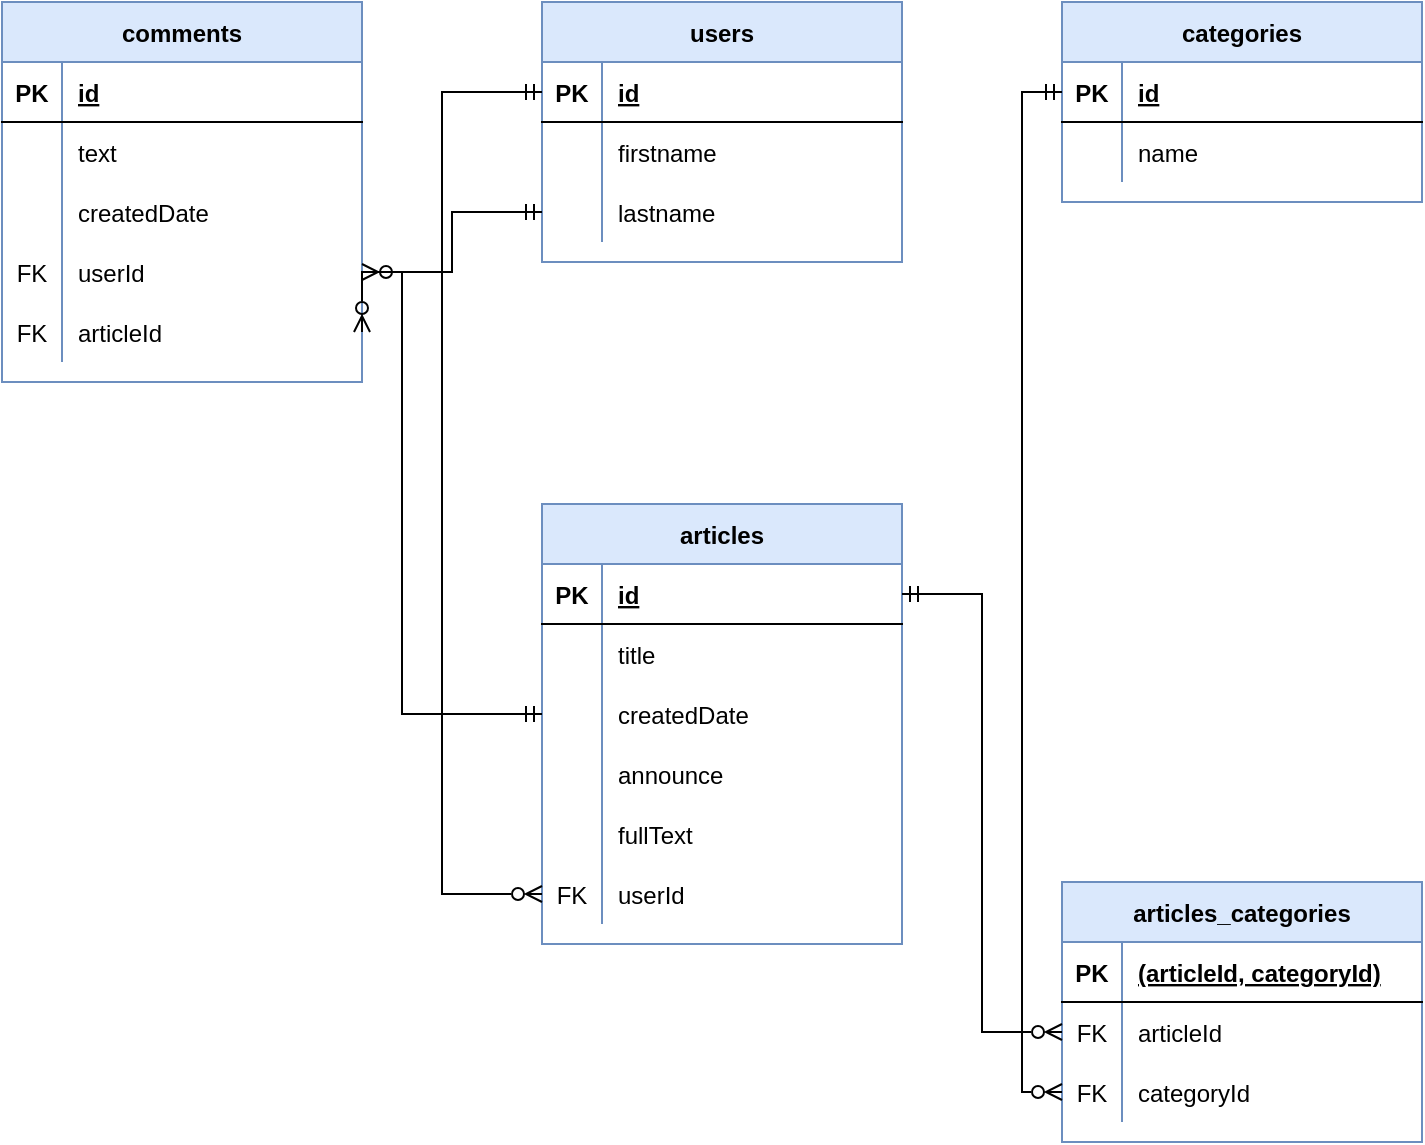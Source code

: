 <mxfile version="20.2.7" type="device"><diagram id="9Gw403v3WKBIsnPbKv-H" name="Page-1"><mxGraphModel dx="1230" dy="808" grid="1" gridSize="10" guides="1" tooltips="1" connect="1" arrows="1" fold="1" page="1" pageScale="1" pageWidth="850" pageHeight="1100" math="0" shadow="0"><root><mxCell id="0"/><mxCell id="1" parent="0"/><mxCell id="39KRRqNP2qg3R_c3mt1J-40" value="articles" style="shape=table;startSize=30;container=1;collapsible=1;childLayout=tableLayout;fixedRows=1;rowLines=0;fontStyle=1;align=center;resizeLast=1;fillColor=#dae8fc;strokeColor=#6c8ebf;" vertex="1" parent="1"><mxGeometry x="360" y="511" width="180" height="220" as="geometry"><mxRectangle x="330" y="490" width="80" height="30" as="alternateBounds"/></mxGeometry></mxCell><mxCell id="39KRRqNP2qg3R_c3mt1J-41" value="" style="shape=tableRow;horizontal=0;startSize=0;swimlaneHead=0;swimlaneBody=0;fillColor=none;collapsible=0;dropTarget=0;points=[[0,0.5],[1,0.5]];portConstraint=eastwest;top=0;left=0;right=0;bottom=1;" vertex="1" parent="39KRRqNP2qg3R_c3mt1J-40"><mxGeometry y="30" width="180" height="30" as="geometry"/></mxCell><mxCell id="39KRRqNP2qg3R_c3mt1J-42" value="PK" style="shape=partialRectangle;connectable=0;fillColor=none;top=0;left=0;bottom=0;right=0;fontStyle=1;overflow=hidden;" vertex="1" parent="39KRRqNP2qg3R_c3mt1J-41"><mxGeometry width="30" height="30" as="geometry"><mxRectangle width="30" height="30" as="alternateBounds"/></mxGeometry></mxCell><mxCell id="39KRRqNP2qg3R_c3mt1J-43" value="id" style="shape=partialRectangle;connectable=0;fillColor=none;top=0;left=0;bottom=0;right=0;align=left;spacingLeft=6;fontStyle=5;overflow=hidden;" vertex="1" parent="39KRRqNP2qg3R_c3mt1J-41"><mxGeometry x="30" width="150" height="30" as="geometry"><mxRectangle width="150" height="30" as="alternateBounds"/></mxGeometry></mxCell><mxCell id="39KRRqNP2qg3R_c3mt1J-44" value="" style="shape=tableRow;horizontal=0;startSize=0;swimlaneHead=0;swimlaneBody=0;fillColor=none;collapsible=0;dropTarget=0;points=[[0,0.5],[1,0.5]];portConstraint=eastwest;top=0;left=0;right=0;bottom=0;" vertex="1" parent="39KRRqNP2qg3R_c3mt1J-40"><mxGeometry y="60" width="180" height="30" as="geometry"/></mxCell><mxCell id="39KRRqNP2qg3R_c3mt1J-45" value="" style="shape=partialRectangle;connectable=0;fillColor=none;top=0;left=0;bottom=0;right=0;editable=1;overflow=hidden;" vertex="1" parent="39KRRqNP2qg3R_c3mt1J-44"><mxGeometry width="30" height="30" as="geometry"><mxRectangle width="30" height="30" as="alternateBounds"/></mxGeometry></mxCell><mxCell id="39KRRqNP2qg3R_c3mt1J-46" value="title" style="shape=partialRectangle;connectable=0;fillColor=none;top=0;left=0;bottom=0;right=0;align=left;spacingLeft=6;overflow=hidden;" vertex="1" parent="39KRRqNP2qg3R_c3mt1J-44"><mxGeometry x="30" width="150" height="30" as="geometry"><mxRectangle width="150" height="30" as="alternateBounds"/></mxGeometry></mxCell><mxCell id="39KRRqNP2qg3R_c3mt1J-47" value="" style="shape=tableRow;horizontal=0;startSize=0;swimlaneHead=0;swimlaneBody=0;fillColor=none;collapsible=0;dropTarget=0;points=[[0,0.5],[1,0.5]];portConstraint=eastwest;top=0;left=0;right=0;bottom=0;" vertex="1" parent="39KRRqNP2qg3R_c3mt1J-40"><mxGeometry y="90" width="180" height="30" as="geometry"/></mxCell><mxCell id="39KRRqNP2qg3R_c3mt1J-48" value="" style="shape=partialRectangle;connectable=0;fillColor=none;top=0;left=0;bottom=0;right=0;editable=1;overflow=hidden;" vertex="1" parent="39KRRqNP2qg3R_c3mt1J-47"><mxGeometry width="30" height="30" as="geometry"><mxRectangle width="30" height="30" as="alternateBounds"/></mxGeometry></mxCell><mxCell id="39KRRqNP2qg3R_c3mt1J-49" value="createdDate" style="shape=partialRectangle;connectable=0;fillColor=none;top=0;left=0;bottom=0;right=0;align=left;spacingLeft=6;overflow=hidden;" vertex="1" parent="39KRRqNP2qg3R_c3mt1J-47"><mxGeometry x="30" width="150" height="30" as="geometry"><mxRectangle width="150" height="30" as="alternateBounds"/></mxGeometry></mxCell><mxCell id="39KRRqNP2qg3R_c3mt1J-50" value="" style="shape=tableRow;horizontal=0;startSize=0;swimlaneHead=0;swimlaneBody=0;fillColor=none;collapsible=0;dropTarget=0;points=[[0,0.5],[1,0.5]];portConstraint=eastwest;top=0;left=0;right=0;bottom=0;" vertex="1" parent="39KRRqNP2qg3R_c3mt1J-40"><mxGeometry y="120" width="180" height="30" as="geometry"/></mxCell><mxCell id="39KRRqNP2qg3R_c3mt1J-51" value="" style="shape=partialRectangle;connectable=0;fillColor=none;top=0;left=0;bottom=0;right=0;editable=1;overflow=hidden;" vertex="1" parent="39KRRqNP2qg3R_c3mt1J-50"><mxGeometry width="30" height="30" as="geometry"><mxRectangle width="30" height="30" as="alternateBounds"/></mxGeometry></mxCell><mxCell id="39KRRqNP2qg3R_c3mt1J-52" value="announce    " style="shape=partialRectangle;connectable=0;fillColor=none;top=0;left=0;bottom=0;right=0;align=left;spacingLeft=6;overflow=hidden;" vertex="1" parent="39KRRqNP2qg3R_c3mt1J-50"><mxGeometry x="30" width="150" height="30" as="geometry"><mxRectangle width="150" height="30" as="alternateBounds"/></mxGeometry></mxCell><mxCell id="39KRRqNP2qg3R_c3mt1J-130" value="" style="shape=tableRow;horizontal=0;startSize=0;swimlaneHead=0;swimlaneBody=0;fillColor=none;collapsible=0;dropTarget=0;points=[[0,0.5],[1,0.5]];portConstraint=eastwest;top=0;left=0;right=0;bottom=0;" vertex="1" parent="39KRRqNP2qg3R_c3mt1J-40"><mxGeometry y="150" width="180" height="30" as="geometry"/></mxCell><mxCell id="39KRRqNP2qg3R_c3mt1J-131" value="" style="shape=partialRectangle;connectable=0;fillColor=none;top=0;left=0;bottom=0;right=0;editable=1;overflow=hidden;" vertex="1" parent="39KRRqNP2qg3R_c3mt1J-130"><mxGeometry width="30" height="30" as="geometry"><mxRectangle width="30" height="30" as="alternateBounds"/></mxGeometry></mxCell><mxCell id="39KRRqNP2qg3R_c3mt1J-132" value="fullText" style="shape=partialRectangle;connectable=0;fillColor=none;top=0;left=0;bottom=0;right=0;align=left;spacingLeft=6;overflow=hidden;" vertex="1" parent="39KRRqNP2qg3R_c3mt1J-130"><mxGeometry x="30" width="150" height="30" as="geometry"><mxRectangle width="150" height="30" as="alternateBounds"/></mxGeometry></mxCell><mxCell id="39KRRqNP2qg3R_c3mt1J-177" value="" style="shape=tableRow;horizontal=0;startSize=0;swimlaneHead=0;swimlaneBody=0;fillColor=none;collapsible=0;dropTarget=0;points=[[0,0.5],[1,0.5]];portConstraint=eastwest;top=0;left=0;right=0;bottom=0;" vertex="1" parent="39KRRqNP2qg3R_c3mt1J-40"><mxGeometry y="180" width="180" height="30" as="geometry"/></mxCell><mxCell id="39KRRqNP2qg3R_c3mt1J-178" value="FK" style="shape=partialRectangle;connectable=0;fillColor=none;top=0;left=0;bottom=0;right=0;editable=1;overflow=hidden;" vertex="1" parent="39KRRqNP2qg3R_c3mt1J-177"><mxGeometry width="30" height="30" as="geometry"><mxRectangle width="30" height="30" as="alternateBounds"/></mxGeometry></mxCell><mxCell id="39KRRqNP2qg3R_c3mt1J-179" value="userId" style="shape=partialRectangle;connectable=0;fillColor=none;top=0;left=0;bottom=0;right=0;align=left;spacingLeft=6;overflow=hidden;" vertex="1" parent="39KRRqNP2qg3R_c3mt1J-177"><mxGeometry x="30" width="150" height="30" as="geometry"><mxRectangle width="150" height="30" as="alternateBounds"/></mxGeometry></mxCell><mxCell id="39KRRqNP2qg3R_c3mt1J-53" value="comments" style="shape=table;startSize=30;container=1;collapsible=1;childLayout=tableLayout;fixedRows=1;rowLines=0;fontStyle=1;align=center;resizeLast=1;fillColor=#dae8fc;strokeColor=#6c8ebf;" vertex="1" parent="1"><mxGeometry x="90" y="260" width="180" height="190" as="geometry"><mxRectangle x="330" y="490" width="80" height="30" as="alternateBounds"/></mxGeometry></mxCell><mxCell id="39KRRqNP2qg3R_c3mt1J-54" value="" style="shape=tableRow;horizontal=0;startSize=0;swimlaneHead=0;swimlaneBody=0;fillColor=none;collapsible=0;dropTarget=0;points=[[0,0.5],[1,0.5]];portConstraint=eastwest;top=0;left=0;right=0;bottom=1;" vertex="1" parent="39KRRqNP2qg3R_c3mt1J-53"><mxGeometry y="30" width="180" height="30" as="geometry"/></mxCell><mxCell id="39KRRqNP2qg3R_c3mt1J-55" value="PK" style="shape=partialRectangle;connectable=0;fillColor=none;top=0;left=0;bottom=0;right=0;fontStyle=1;overflow=hidden;" vertex="1" parent="39KRRqNP2qg3R_c3mt1J-54"><mxGeometry width="30" height="30" as="geometry"><mxRectangle width="30" height="30" as="alternateBounds"/></mxGeometry></mxCell><mxCell id="39KRRqNP2qg3R_c3mt1J-56" value="id" style="shape=partialRectangle;connectable=0;fillColor=none;top=0;left=0;bottom=0;right=0;align=left;spacingLeft=6;fontStyle=5;overflow=hidden;" vertex="1" parent="39KRRqNP2qg3R_c3mt1J-54"><mxGeometry x="30" width="150" height="30" as="geometry"><mxRectangle width="150" height="30" as="alternateBounds"/></mxGeometry></mxCell><mxCell id="39KRRqNP2qg3R_c3mt1J-57" value="" style="shape=tableRow;horizontal=0;startSize=0;swimlaneHead=0;swimlaneBody=0;fillColor=none;collapsible=0;dropTarget=0;points=[[0,0.5],[1,0.5]];portConstraint=eastwest;top=0;left=0;right=0;bottom=0;" vertex="1" parent="39KRRqNP2qg3R_c3mt1J-53"><mxGeometry y="60" width="180" height="30" as="geometry"/></mxCell><mxCell id="39KRRqNP2qg3R_c3mt1J-58" value="" style="shape=partialRectangle;connectable=0;fillColor=none;top=0;left=0;bottom=0;right=0;editable=1;overflow=hidden;" vertex="1" parent="39KRRqNP2qg3R_c3mt1J-57"><mxGeometry width="30" height="30" as="geometry"><mxRectangle width="30" height="30" as="alternateBounds"/></mxGeometry></mxCell><mxCell id="39KRRqNP2qg3R_c3mt1J-59" value="text" style="shape=partialRectangle;connectable=0;fillColor=none;top=0;left=0;bottom=0;right=0;align=left;spacingLeft=6;overflow=hidden;" vertex="1" parent="39KRRqNP2qg3R_c3mt1J-57"><mxGeometry x="30" width="150" height="30" as="geometry"><mxRectangle width="150" height="30" as="alternateBounds"/></mxGeometry></mxCell><mxCell id="39KRRqNP2qg3R_c3mt1J-194" value="" style="shape=tableRow;horizontal=0;startSize=0;swimlaneHead=0;swimlaneBody=0;fillColor=none;collapsible=0;dropTarget=0;points=[[0,0.5],[1,0.5]];portConstraint=eastwest;top=0;left=0;right=0;bottom=0;" vertex="1" parent="39KRRqNP2qg3R_c3mt1J-53"><mxGeometry y="90" width="180" height="30" as="geometry"/></mxCell><mxCell id="39KRRqNP2qg3R_c3mt1J-195" value="" style="shape=partialRectangle;connectable=0;fillColor=none;top=0;left=0;bottom=0;right=0;editable=1;overflow=hidden;" vertex="1" parent="39KRRqNP2qg3R_c3mt1J-194"><mxGeometry width="30" height="30" as="geometry"><mxRectangle width="30" height="30" as="alternateBounds"/></mxGeometry></mxCell><mxCell id="39KRRqNP2qg3R_c3mt1J-196" value="createdDate" style="shape=partialRectangle;connectable=0;fillColor=none;top=0;left=0;bottom=0;right=0;align=left;spacingLeft=6;overflow=hidden;" vertex="1" parent="39KRRqNP2qg3R_c3mt1J-194"><mxGeometry x="30" width="150" height="30" as="geometry"><mxRectangle width="150" height="30" as="alternateBounds"/></mxGeometry></mxCell><mxCell id="39KRRqNP2qg3R_c3mt1J-185" value="" style="shape=tableRow;horizontal=0;startSize=0;swimlaneHead=0;swimlaneBody=0;fillColor=none;collapsible=0;dropTarget=0;points=[[0,0.5],[1,0.5]];portConstraint=eastwest;top=0;left=0;right=0;bottom=0;" vertex="1" parent="39KRRqNP2qg3R_c3mt1J-53"><mxGeometry y="120" width="180" height="30" as="geometry"/></mxCell><mxCell id="39KRRqNP2qg3R_c3mt1J-186" value="FK" style="shape=partialRectangle;connectable=0;fillColor=none;top=0;left=0;bottom=0;right=0;editable=1;overflow=hidden;" vertex="1" parent="39KRRqNP2qg3R_c3mt1J-185"><mxGeometry width="30" height="30" as="geometry"><mxRectangle width="30" height="30" as="alternateBounds"/></mxGeometry></mxCell><mxCell id="39KRRqNP2qg3R_c3mt1J-187" value="userId" style="shape=partialRectangle;connectable=0;fillColor=none;top=0;left=0;bottom=0;right=0;align=left;spacingLeft=6;overflow=hidden;" vertex="1" parent="39KRRqNP2qg3R_c3mt1J-185"><mxGeometry x="30" width="150" height="30" as="geometry"><mxRectangle width="150" height="30" as="alternateBounds"/></mxGeometry></mxCell><mxCell id="39KRRqNP2qg3R_c3mt1J-190" value="" style="shape=tableRow;horizontal=0;startSize=0;swimlaneHead=0;swimlaneBody=0;fillColor=none;collapsible=0;dropTarget=0;points=[[0,0.5],[1,0.5]];portConstraint=eastwest;top=0;left=0;right=0;bottom=0;" vertex="1" parent="39KRRqNP2qg3R_c3mt1J-53"><mxGeometry y="150" width="180" height="30" as="geometry"/></mxCell><mxCell id="39KRRqNP2qg3R_c3mt1J-191" value="FK" style="shape=partialRectangle;connectable=0;fillColor=none;top=0;left=0;bottom=0;right=0;editable=1;overflow=hidden;" vertex="1" parent="39KRRqNP2qg3R_c3mt1J-190"><mxGeometry width="30" height="30" as="geometry"><mxRectangle width="30" height="30" as="alternateBounds"/></mxGeometry></mxCell><mxCell id="39KRRqNP2qg3R_c3mt1J-192" value="articleId" style="shape=partialRectangle;connectable=0;fillColor=none;top=0;left=0;bottom=0;right=0;align=left;spacingLeft=6;overflow=hidden;" vertex="1" parent="39KRRqNP2qg3R_c3mt1J-190"><mxGeometry x="30" width="150" height="30" as="geometry"><mxRectangle width="150" height="30" as="alternateBounds"/></mxGeometry></mxCell><mxCell id="39KRRqNP2qg3R_c3mt1J-66" value="users" style="shape=table;startSize=30;container=1;collapsible=1;childLayout=tableLayout;fixedRows=1;rowLines=0;fontStyle=1;align=center;resizeLast=1;fillColor=#dae8fc;strokeColor=#6c8ebf;" vertex="1" parent="1"><mxGeometry x="360" y="260" width="180" height="130" as="geometry"><mxRectangle x="330" y="490" width="80" height="30" as="alternateBounds"/></mxGeometry></mxCell><mxCell id="39KRRqNP2qg3R_c3mt1J-67" value="" style="shape=tableRow;horizontal=0;startSize=0;swimlaneHead=0;swimlaneBody=0;fillColor=none;collapsible=0;dropTarget=0;points=[[0,0.5],[1,0.5]];portConstraint=eastwest;top=0;left=0;right=0;bottom=1;" vertex="1" parent="39KRRqNP2qg3R_c3mt1J-66"><mxGeometry y="30" width="180" height="30" as="geometry"/></mxCell><mxCell id="39KRRqNP2qg3R_c3mt1J-68" value="PK" style="shape=partialRectangle;connectable=0;fillColor=none;top=0;left=0;bottom=0;right=0;fontStyle=1;overflow=hidden;" vertex="1" parent="39KRRqNP2qg3R_c3mt1J-67"><mxGeometry width="30" height="30" as="geometry"><mxRectangle width="30" height="30" as="alternateBounds"/></mxGeometry></mxCell><mxCell id="39KRRqNP2qg3R_c3mt1J-69" value="id" style="shape=partialRectangle;connectable=0;fillColor=none;top=0;left=0;bottom=0;right=0;align=left;spacingLeft=6;fontStyle=5;overflow=hidden;" vertex="1" parent="39KRRqNP2qg3R_c3mt1J-67"><mxGeometry x="30" width="150" height="30" as="geometry"><mxRectangle width="150" height="30" as="alternateBounds"/></mxGeometry></mxCell><mxCell id="39KRRqNP2qg3R_c3mt1J-70" value="" style="shape=tableRow;horizontal=0;startSize=0;swimlaneHead=0;swimlaneBody=0;fillColor=none;collapsible=0;dropTarget=0;points=[[0,0.5],[1,0.5]];portConstraint=eastwest;top=0;left=0;right=0;bottom=0;" vertex="1" parent="39KRRqNP2qg3R_c3mt1J-66"><mxGeometry y="60" width="180" height="30" as="geometry"/></mxCell><mxCell id="39KRRqNP2qg3R_c3mt1J-71" value="" style="shape=partialRectangle;connectable=0;fillColor=none;top=0;left=0;bottom=0;right=0;editable=1;overflow=hidden;" vertex="1" parent="39KRRqNP2qg3R_c3mt1J-70"><mxGeometry width="30" height="30" as="geometry"><mxRectangle width="30" height="30" as="alternateBounds"/></mxGeometry></mxCell><mxCell id="39KRRqNP2qg3R_c3mt1J-72" value="firstname" style="shape=partialRectangle;connectable=0;fillColor=none;top=0;left=0;bottom=0;right=0;align=left;spacingLeft=6;overflow=hidden;" vertex="1" parent="39KRRqNP2qg3R_c3mt1J-70"><mxGeometry x="30" width="150" height="30" as="geometry"><mxRectangle width="150" height="30" as="alternateBounds"/></mxGeometry></mxCell><mxCell id="39KRRqNP2qg3R_c3mt1J-73" value="" style="shape=tableRow;horizontal=0;startSize=0;swimlaneHead=0;swimlaneBody=0;fillColor=none;collapsible=0;dropTarget=0;points=[[0,0.5],[1,0.5]];portConstraint=eastwest;top=0;left=0;right=0;bottom=0;" vertex="1" parent="39KRRqNP2qg3R_c3mt1J-66"><mxGeometry y="90" width="180" height="30" as="geometry"/></mxCell><mxCell id="39KRRqNP2qg3R_c3mt1J-74" value="" style="shape=partialRectangle;connectable=0;fillColor=none;top=0;left=0;bottom=0;right=0;editable=1;overflow=hidden;" vertex="1" parent="39KRRqNP2qg3R_c3mt1J-73"><mxGeometry width="30" height="30" as="geometry"><mxRectangle width="30" height="30" as="alternateBounds"/></mxGeometry></mxCell><mxCell id="39KRRqNP2qg3R_c3mt1J-75" value="lastname" style="shape=partialRectangle;connectable=0;fillColor=none;top=0;left=0;bottom=0;right=0;align=left;spacingLeft=6;overflow=hidden;" vertex="1" parent="39KRRqNP2qg3R_c3mt1J-73"><mxGeometry x="30" width="150" height="30" as="geometry"><mxRectangle width="150" height="30" as="alternateBounds"/></mxGeometry></mxCell><mxCell id="39KRRqNP2qg3R_c3mt1J-79" value="categories" style="shape=table;startSize=30;container=1;collapsible=1;childLayout=tableLayout;fixedRows=1;rowLines=0;fontStyle=1;align=center;resizeLast=1;fillColor=#dae8fc;strokeColor=#6c8ebf;" vertex="1" parent="1"><mxGeometry x="620" y="260" width="180" height="100" as="geometry"><mxRectangle x="330" y="490" width="80" height="30" as="alternateBounds"/></mxGeometry></mxCell><mxCell id="39KRRqNP2qg3R_c3mt1J-80" value="" style="shape=tableRow;horizontal=0;startSize=0;swimlaneHead=0;swimlaneBody=0;fillColor=none;collapsible=0;dropTarget=0;points=[[0,0.5],[1,0.5]];portConstraint=eastwest;top=0;left=0;right=0;bottom=1;" vertex="1" parent="39KRRqNP2qg3R_c3mt1J-79"><mxGeometry y="30" width="180" height="30" as="geometry"/></mxCell><mxCell id="39KRRqNP2qg3R_c3mt1J-81" value="PK" style="shape=partialRectangle;connectable=0;fillColor=none;top=0;left=0;bottom=0;right=0;fontStyle=1;overflow=hidden;" vertex="1" parent="39KRRqNP2qg3R_c3mt1J-80"><mxGeometry width="30" height="30" as="geometry"><mxRectangle width="30" height="30" as="alternateBounds"/></mxGeometry></mxCell><mxCell id="39KRRqNP2qg3R_c3mt1J-82" value="id" style="shape=partialRectangle;connectable=0;fillColor=none;top=0;left=0;bottom=0;right=0;align=left;spacingLeft=6;fontStyle=5;overflow=hidden;" vertex="1" parent="39KRRqNP2qg3R_c3mt1J-80"><mxGeometry x="30" width="150" height="30" as="geometry"><mxRectangle width="150" height="30" as="alternateBounds"/></mxGeometry></mxCell><mxCell id="39KRRqNP2qg3R_c3mt1J-83" value="" style="shape=tableRow;horizontal=0;startSize=0;swimlaneHead=0;swimlaneBody=0;fillColor=none;collapsible=0;dropTarget=0;points=[[0,0.5],[1,0.5]];portConstraint=eastwest;top=0;left=0;right=0;bottom=0;" vertex="1" parent="39KRRqNP2qg3R_c3mt1J-79"><mxGeometry y="60" width="180" height="30" as="geometry"/></mxCell><mxCell id="39KRRqNP2qg3R_c3mt1J-84" value="" style="shape=partialRectangle;connectable=0;fillColor=none;top=0;left=0;bottom=0;right=0;editable=1;overflow=hidden;" vertex="1" parent="39KRRqNP2qg3R_c3mt1J-83"><mxGeometry width="30" height="30" as="geometry"><mxRectangle width="30" height="30" as="alternateBounds"/></mxGeometry></mxCell><mxCell id="39KRRqNP2qg3R_c3mt1J-85" value="name" style="shape=partialRectangle;connectable=0;fillColor=none;top=0;left=0;bottom=0;right=0;align=left;spacingLeft=6;overflow=hidden;" vertex="1" parent="39KRRqNP2qg3R_c3mt1J-83"><mxGeometry x="30" width="150" height="30" as="geometry"><mxRectangle width="150" height="30" as="alternateBounds"/></mxGeometry></mxCell><mxCell id="39KRRqNP2qg3R_c3mt1J-106" value="articles_categories" style="shape=table;startSize=30;container=1;collapsible=1;childLayout=tableLayout;fixedRows=1;rowLines=0;fontStyle=1;align=center;resizeLast=1;fillColor=#dae8fc;strokeColor=#6c8ebf;" vertex="1" parent="1"><mxGeometry x="620" y="700" width="180" height="130" as="geometry"><mxRectangle x="330" y="490" width="80" height="30" as="alternateBounds"/></mxGeometry></mxCell><mxCell id="39KRRqNP2qg3R_c3mt1J-107" value="" style="shape=tableRow;horizontal=0;startSize=0;swimlaneHead=0;swimlaneBody=0;fillColor=none;collapsible=0;dropTarget=0;points=[[0,0.5],[1,0.5]];portConstraint=eastwest;top=0;left=0;right=0;bottom=1;" vertex="1" parent="39KRRqNP2qg3R_c3mt1J-106"><mxGeometry y="30" width="180" height="30" as="geometry"/></mxCell><mxCell id="39KRRqNP2qg3R_c3mt1J-108" value="PK" style="shape=partialRectangle;connectable=0;fillColor=none;top=0;left=0;bottom=0;right=0;fontStyle=1;overflow=hidden;" vertex="1" parent="39KRRqNP2qg3R_c3mt1J-107"><mxGeometry width="30" height="30" as="geometry"><mxRectangle width="30" height="30" as="alternateBounds"/></mxGeometry></mxCell><mxCell id="39KRRqNP2qg3R_c3mt1J-109" value="(articleId, categoryId)" style="shape=partialRectangle;connectable=0;fillColor=none;top=0;left=0;bottom=0;right=0;align=left;spacingLeft=6;fontStyle=5;overflow=hidden;" vertex="1" parent="39KRRqNP2qg3R_c3mt1J-107"><mxGeometry x="30" width="150" height="30" as="geometry"><mxRectangle width="150" height="30" as="alternateBounds"/></mxGeometry></mxCell><mxCell id="39KRRqNP2qg3R_c3mt1J-110" value="" style="shape=tableRow;horizontal=0;startSize=0;swimlaneHead=0;swimlaneBody=0;fillColor=none;collapsible=0;dropTarget=0;points=[[0,0.5],[1,0.5]];portConstraint=eastwest;top=0;left=0;right=0;bottom=0;" vertex="1" parent="39KRRqNP2qg3R_c3mt1J-106"><mxGeometry y="60" width="180" height="30" as="geometry"/></mxCell><mxCell id="39KRRqNP2qg3R_c3mt1J-111" value="FK" style="shape=partialRectangle;connectable=0;fillColor=none;top=0;left=0;bottom=0;right=0;editable=1;overflow=hidden;" vertex="1" parent="39KRRqNP2qg3R_c3mt1J-110"><mxGeometry width="30" height="30" as="geometry"><mxRectangle width="30" height="30" as="alternateBounds"/></mxGeometry></mxCell><mxCell id="39KRRqNP2qg3R_c3mt1J-112" value="articleId" style="shape=partialRectangle;connectable=0;fillColor=none;top=0;left=0;bottom=0;right=0;align=left;spacingLeft=6;overflow=hidden;" vertex="1" parent="39KRRqNP2qg3R_c3mt1J-110"><mxGeometry x="30" width="150" height="30" as="geometry"><mxRectangle width="150" height="30" as="alternateBounds"/></mxGeometry></mxCell><mxCell id="39KRRqNP2qg3R_c3mt1J-113" value="" style="shape=tableRow;horizontal=0;startSize=0;swimlaneHead=0;swimlaneBody=0;fillColor=none;collapsible=0;dropTarget=0;points=[[0,0.5],[1,0.5]];portConstraint=eastwest;top=0;left=0;right=0;bottom=0;" vertex="1" parent="39KRRqNP2qg3R_c3mt1J-106"><mxGeometry y="90" width="180" height="30" as="geometry"/></mxCell><mxCell id="39KRRqNP2qg3R_c3mt1J-114" value="FK" style="shape=partialRectangle;connectable=0;fillColor=none;top=0;left=0;bottom=0;right=0;editable=1;overflow=hidden;" vertex="1" parent="39KRRqNP2qg3R_c3mt1J-113"><mxGeometry width="30" height="30" as="geometry"><mxRectangle width="30" height="30" as="alternateBounds"/></mxGeometry></mxCell><mxCell id="39KRRqNP2qg3R_c3mt1J-115" value="categoryId" style="shape=partialRectangle;connectable=0;fillColor=none;top=0;left=0;bottom=0;right=0;align=left;spacingLeft=6;overflow=hidden;" vertex="1" parent="39KRRqNP2qg3R_c3mt1J-113"><mxGeometry x="30" width="150" height="30" as="geometry"><mxRectangle width="150" height="30" as="alternateBounds"/></mxGeometry></mxCell><mxCell id="39KRRqNP2qg3R_c3mt1J-155" style="edgeStyle=orthogonalEdgeStyle;rounded=0;orthogonalLoop=1;jettySize=auto;html=1;exitX=0;exitY=0.5;exitDx=0;exitDy=0;entryX=1;entryY=0.5;entryDx=0;entryDy=0;endArrow=ERmandOne;endFill=0;strokeColor=default;startArrow=ERzeroToMany;startFill=0;" edge="1" parent="1" source="39KRRqNP2qg3R_c3mt1J-110" target="39KRRqNP2qg3R_c3mt1J-41"><mxGeometry relative="1" as="geometry"/></mxCell><mxCell id="39KRRqNP2qg3R_c3mt1J-160" style="edgeStyle=orthogonalEdgeStyle;rounded=0;orthogonalLoop=1;jettySize=auto;html=1;exitX=0;exitY=0.5;exitDx=0;exitDy=0;startArrow=ERzeroToMany;startFill=0;endArrow=ERmandOne;endFill=0;strokeColor=default;entryX=0;entryY=0.5;entryDx=0;entryDy=0;" edge="1" parent="1" source="39KRRqNP2qg3R_c3mt1J-113" target="39KRRqNP2qg3R_c3mt1J-80"><mxGeometry relative="1" as="geometry"/></mxCell><mxCell id="39KRRqNP2qg3R_c3mt1J-181" style="edgeStyle=orthogonalEdgeStyle;rounded=0;orthogonalLoop=1;jettySize=auto;html=1;exitX=0;exitY=0.5;exitDx=0;exitDy=0;entryX=0;entryY=0.5;entryDx=0;entryDy=0;startArrow=ERzeroToMany;startFill=0;endArrow=ERmandOne;endFill=0;strokeColor=default;" edge="1" parent="1" source="39KRRqNP2qg3R_c3mt1J-177" target="39KRRqNP2qg3R_c3mt1J-67"><mxGeometry relative="1" as="geometry"><Array as="points"><mxPoint x="310" y="706"/><mxPoint x="310" y="305"/></Array></mxGeometry></mxCell><mxCell id="39KRRqNP2qg3R_c3mt1J-189" style="edgeStyle=orthogonalEdgeStyle;rounded=0;orthogonalLoop=1;jettySize=auto;html=1;exitX=1;exitY=0.5;exitDx=0;exitDy=0;entryX=0;entryY=0.5;entryDx=0;entryDy=0;startArrow=ERzeroToMany;startFill=0;endArrow=ERmandOne;endFill=0;strokeColor=default;" edge="1" parent="1" source="39KRRqNP2qg3R_c3mt1J-185" target="39KRRqNP2qg3R_c3mt1J-73"><mxGeometry relative="1" as="geometry"/></mxCell><mxCell id="39KRRqNP2qg3R_c3mt1J-193" style="edgeStyle=orthogonalEdgeStyle;rounded=0;orthogonalLoop=1;jettySize=auto;html=1;exitX=1;exitY=0.5;exitDx=0;exitDy=0;startArrow=ERzeroToMany;startFill=0;endArrow=ERmandOne;endFill=0;strokeColor=default;" edge="1" parent="1" source="39KRRqNP2qg3R_c3mt1J-190" target="39KRRqNP2qg3R_c3mt1J-47"><mxGeometry relative="1" as="geometry"><Array as="points"><mxPoint x="290" y="395"/><mxPoint x="290" y="616"/></Array></mxGeometry></mxCell></root></mxGraphModel></diagram></mxfile>
